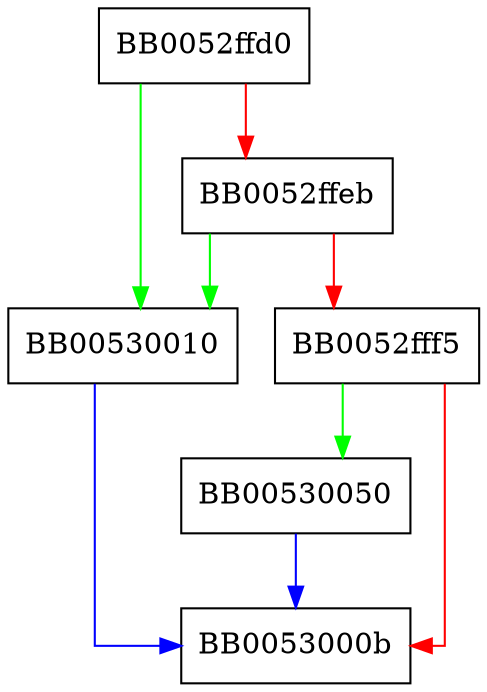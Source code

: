 digraph BIO_get_new_index {
  node [shape="box"];
  graph [splines=ortho];
  BB0052ffd0 -> BB00530010 [color="green"];
  BB0052ffd0 -> BB0052ffeb [color="red"];
  BB0052ffeb -> BB00530010 [color="green"];
  BB0052ffeb -> BB0052fff5 [color="red"];
  BB0052fff5 -> BB00530050 [color="green"];
  BB0052fff5 -> BB0053000b [color="red"];
  BB00530010 -> BB0053000b [color="blue"];
  BB00530050 -> BB0053000b [color="blue"];
}